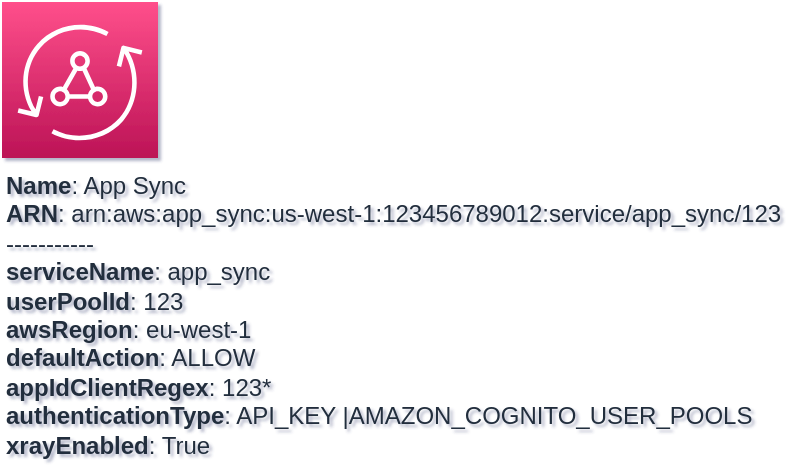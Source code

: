 <mxfile type="MultiCloud">
	<diagram id="diagram_1" name="AWS components">
		<mxGraphModel dx="1015" dy="661" grid="1" gridSize="10" guides="1" tooltips="1" connect="1" arrows="1" fold="1" page="1" pageScale="1" pageWidth="850" pageHeight="1100" math="0" shadow="1">
			<root>
				<mxCell id="0"/>
				<mxCell id="1" parent="0"/>
				<mxCell id="vertex:app_sync:arn:aws:app_sync:us-west-1:123456789012:service/app_sync/123" value="&lt;b&gt;Name&lt;/b&gt;: App Sync&lt;BR&gt;&lt;b&gt;ARN&lt;/b&gt;: arn:aws:app_sync:us-west-1:123456789012:service/app_sync/123&lt;BR&gt;-----------&lt;BR&gt;&lt;b&gt;serviceName&lt;/b&gt;: app_sync&lt;BR&gt;&lt;b&gt;userPoolId&lt;/b&gt;: 123&lt;BR&gt;&lt;b&gt;awsRegion&lt;/b&gt;: eu-west-1&lt;BR&gt;&lt;b&gt;defaultAction&lt;/b&gt;: ALLOW&lt;BR&gt;&lt;b&gt;appIdClientRegex&lt;/b&gt;: 123*&lt;BR&gt;&lt;b&gt;authenticationType&lt;/b&gt;: API_KEY |AMAZON_COGNITO_USER_POOLS&lt;BR&gt;&lt;b&gt;xrayEnabled&lt;/b&gt;: True" style="sketch=0;outlineConnect=0;fontColor=#232F3E;gradientColor=#FF4F8B;gradientDirection=north;fillColor=#BC1356;strokeColor=#ffffff;dashed=0;verticalLabelPosition=bottom;verticalAlign=top;align=left;html=1;fontSize=12;fontStyle=0;aspect=fixed;shape=mxgraph.aws4.resourceIcon;resIcon=mxgraph.aws4.appsync;" parent="1" vertex="1">
					<mxGeometry width="78" height="78" as="geometry"/>
				</mxCell>
			</root>
		</mxGraphModel>
	</diagram>
</mxfile>